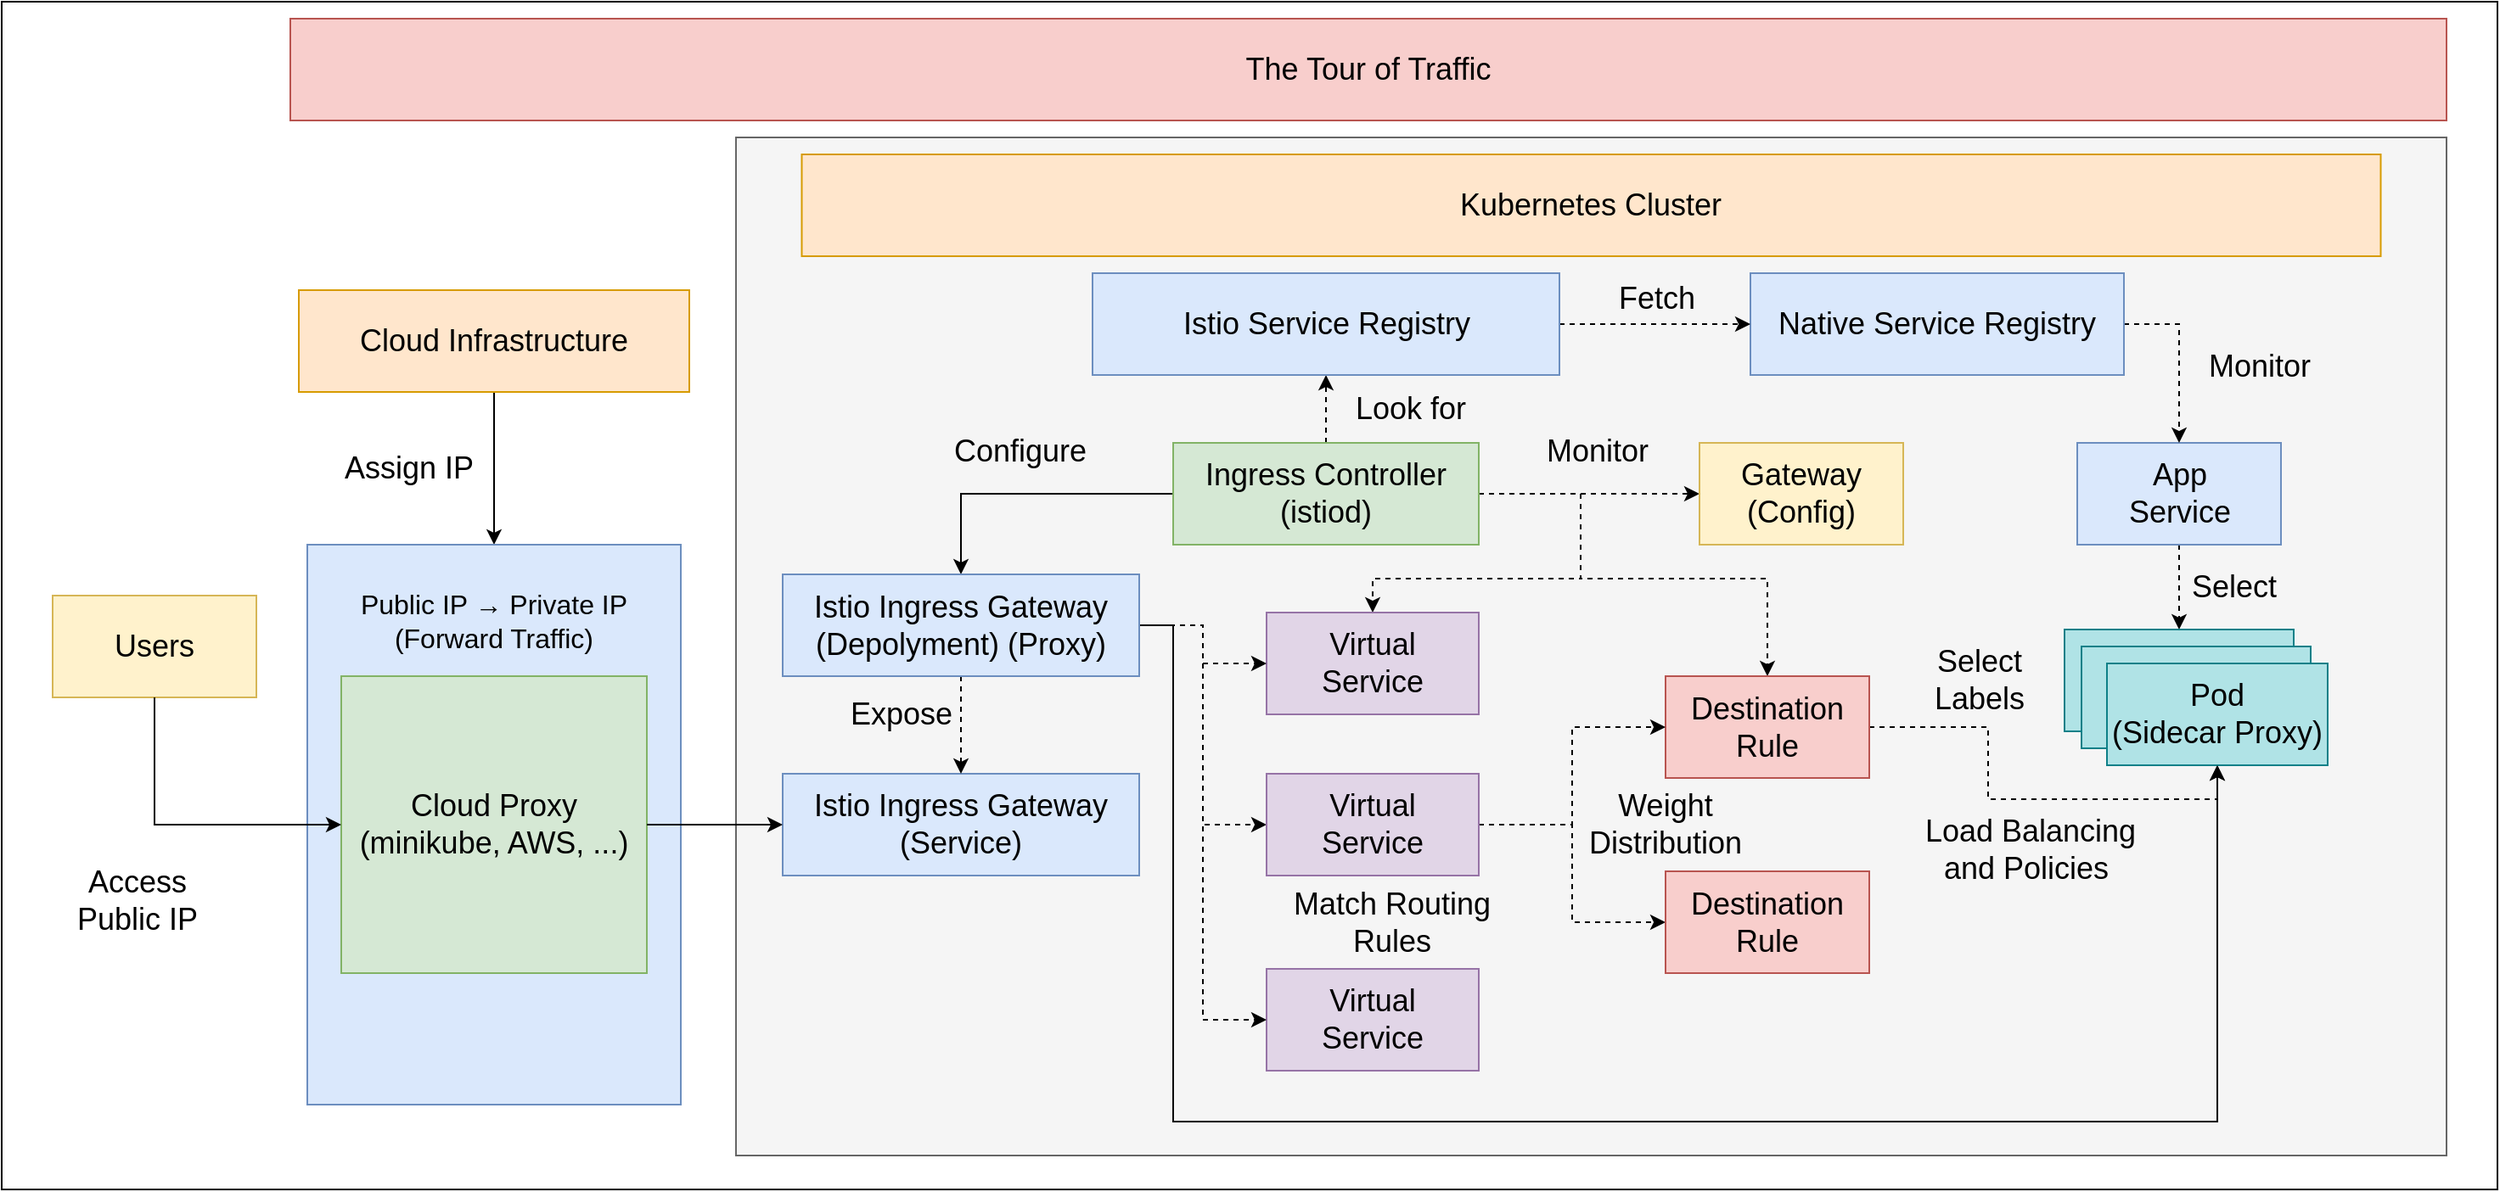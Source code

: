 <mxfile version="15.4.0" type="device"><diagram id="GAQ3sMwwVw-L6OFa7fi9" name="Page-1"><mxGraphModel dx="1956" dy="1992" grid="1" gridSize="10" guides="1" tooltips="1" connect="1" arrows="1" fold="1" page="1" pageScale="1" pageWidth="850" pageHeight="1100" math="0" shadow="0"><root><mxCell id="0"/><mxCell id="1" parent="0"/><mxCell id="Dcq8PKo01LZ6nl5lHU_4-8" value="" style="rounded=0;whiteSpace=wrap;html=1;" parent="1" vertex="1"><mxGeometry x="-60" y="-20" width="1470" height="700" as="geometry"/></mxCell><mxCell id="Dcq8PKo01LZ6nl5lHU_4-51" value="" style="rounded=0;whiteSpace=wrap;html=1;fillColor=#f5f5f5;strokeColor=#666666;fontColor=#333333;" parent="1" vertex="1"><mxGeometry x="372.5" y="60" width="1007.5" height="600" as="geometry"/></mxCell><mxCell id="Dcq8PKo01LZ6nl5lHU_4-43" style="edgeStyle=orthogonalEdgeStyle;rounded=0;orthogonalLoop=1;jettySize=auto;html=1;exitX=0.5;exitY=1;exitDx=0;exitDy=0;entryX=0.5;entryY=0;entryDx=0;entryDy=0;" parent="1" source="Dcq8PKo01LZ6nl5lHU_4-2" target="Dcq8PKo01LZ6nl5lHU_4-7" edge="1"><mxGeometry relative="1" as="geometry"/></mxCell><mxCell id="Dcq8PKo01LZ6nl5lHU_4-2" value="&lt;font style=&quot;font-size: 18px&quot;&gt;Cloud Infrastructure&lt;/font&gt;" style="rounded=0;whiteSpace=wrap;html=1;fillColor=#ffe6cc;strokeColor=#d79b00;" parent="1" vertex="1"><mxGeometry x="115" y="150" width="230" height="60" as="geometry"/></mxCell><mxCell id="Dcq8PKo01LZ6nl5lHU_4-5" value="&lt;font style=&quot;font-size: 18px&quot;&gt;Users&lt;/font&gt;" style="rounded=0;whiteSpace=wrap;html=1;fillColor=#fff2cc;strokeColor=#d6b656;" parent="1" vertex="1"><mxGeometry x="-30" y="330" width="120" height="60" as="geometry"/></mxCell><mxCell id="Dcq8PKo01LZ6nl5lHU_4-7" value="&lt;font style=&quot;font-size: 16px&quot;&gt;&lt;br&gt;&lt;/font&gt;" style="rounded=0;whiteSpace=wrap;html=1;fillColor=#dae8fc;strokeColor=#6c8ebf;" parent="1" vertex="1"><mxGeometry x="120" y="300" width="220" height="330" as="geometry"/></mxCell><mxCell id="Dcq8PKo01LZ6nl5lHU_4-9" value="&lt;font style=&quot;font-size: 18px&quot;&gt;The Tour of Traffic&lt;/font&gt;" style="rounded=0;whiteSpace=wrap;html=1;fillColor=#f8cecc;strokeColor=#b85450;" parent="1" vertex="1"><mxGeometry x="110" y="-10" width="1270" height="60" as="geometry"/></mxCell><mxCell id="Dcq8PKo01LZ6nl5lHU_4-11" value="&lt;font style=&quot;font-size: 18px&quot;&gt;Cloud Proxy&lt;br&gt;(minikube, AWS, ...)&lt;br&gt;&lt;/font&gt;" style="rounded=0;whiteSpace=wrap;html=1;fillColor=#d5e8d4;strokeColor=#82b366;" parent="1" vertex="1"><mxGeometry x="140" y="377.5" width="180" height="175" as="geometry"/></mxCell><mxCell id="Dcq8PKo01LZ6nl5lHU_4-12" value="&lt;font style=&quot;font-size: 18px&quot;&gt;Kubernetes Cluster&lt;/font&gt;" style="rounded=0;whiteSpace=wrap;html=1;fillColor=#ffe6cc;strokeColor=#d79b00;" parent="1" vertex="1"><mxGeometry x="411.25" y="70" width="930" height="60" as="geometry"/></mxCell><mxCell id="Dcq8PKo01LZ6nl5lHU_4-35" style="edgeStyle=orthogonalEdgeStyle;rounded=0;orthogonalLoop=1;jettySize=auto;html=1;exitX=1;exitY=0.5;exitDx=0;exitDy=0;entryX=0;entryY=0.5;entryDx=0;entryDy=0;dashed=1;" parent="1" source="Dcq8PKo01LZ6nl5lHU_4-78" target="Dcq8PKo01LZ6nl5lHU_4-32" edge="1"><mxGeometry relative="1" as="geometry"/></mxCell><mxCell id="Dcq8PKo01LZ6nl5lHU_4-14" value="&lt;span style=&quot;font-size: 18px&quot;&gt;Istio Ingress Gateway&lt;br&gt;(Service)&lt;/span&gt;" style="rounded=0;whiteSpace=wrap;html=1;fillColor=#dae8fc;strokeColor=#6c8ebf;" parent="1" vertex="1"><mxGeometry x="400" y="435" width="210" height="60" as="geometry"/></mxCell><mxCell id="Dcq8PKo01LZ6nl5lHU_4-28" style="edgeStyle=orthogonalEdgeStyle;rounded=0;orthogonalLoop=1;jettySize=auto;html=1;exitX=1;exitY=0.5;exitDx=0;exitDy=0;entryX=0;entryY=0.5;entryDx=0;entryDy=0;dashed=1;" parent="1" source="Dcq8PKo01LZ6nl5lHU_4-19" target="Dcq8PKo01LZ6nl5lHU_4-25" edge="1"><mxGeometry relative="1" as="geometry"/></mxCell><mxCell id="Dcq8PKo01LZ6nl5lHU_4-79" style="edgeStyle=orthogonalEdgeStyle;rounded=0;orthogonalLoop=1;jettySize=auto;html=1;exitX=0;exitY=0.5;exitDx=0;exitDy=0;entryX=0.5;entryY=0;entryDx=0;entryDy=0;" parent="1" source="Dcq8PKo01LZ6nl5lHU_4-19" target="Dcq8PKo01LZ6nl5lHU_4-78" edge="1"><mxGeometry relative="1" as="geometry"/></mxCell><mxCell id="Z2c68XWiAFywD07KBHJ8-1" style="edgeStyle=orthogonalEdgeStyle;rounded=0;orthogonalLoop=1;jettySize=auto;html=1;exitX=1;exitY=0.5;exitDx=0;exitDy=0;entryX=0.5;entryY=0;entryDx=0;entryDy=0;dashed=1;" edge="1" parent="1" source="Dcq8PKo01LZ6nl5lHU_4-19" target="Dcq8PKo01LZ6nl5lHU_4-27"><mxGeometry relative="1" as="geometry"><Array as="points"><mxPoint x="870" y="270"/><mxPoint x="870" y="320"/><mxPoint x="748" y="320"/></Array></mxGeometry></mxCell><mxCell id="Z2c68XWiAFywD07KBHJ8-2" style="edgeStyle=orthogonalEdgeStyle;rounded=0;orthogonalLoop=1;jettySize=auto;html=1;exitX=1;exitY=0.5;exitDx=0;exitDy=0;entryX=0.5;entryY=0;entryDx=0;entryDy=0;dashed=1;" edge="1" parent="1" source="Dcq8PKo01LZ6nl5lHU_4-19" target="Dcq8PKo01LZ6nl5lHU_4-31"><mxGeometry relative="1" as="geometry"><Array as="points"><mxPoint x="870" y="270"/><mxPoint x="870" y="320"/><mxPoint x="980" y="320"/></Array></mxGeometry></mxCell><mxCell id="Z2c68XWiAFywD07KBHJ8-8" style="edgeStyle=orthogonalEdgeStyle;rounded=0;orthogonalLoop=1;jettySize=auto;html=1;exitX=0.5;exitY=0;exitDx=0;exitDy=0;entryX=0.5;entryY=1;entryDx=0;entryDy=0;dashed=1;" edge="1" parent="1" source="Dcq8PKo01LZ6nl5lHU_4-19" target="Z2c68XWiAFywD07KBHJ8-5"><mxGeometry relative="1" as="geometry"/></mxCell><mxCell id="Dcq8PKo01LZ6nl5lHU_4-19" value="&lt;span style=&quot;font-size: 18px&quot;&gt;Ingress Controller&lt;br&gt;(istiod)&lt;br&gt;&lt;/span&gt;" style="rounded=0;whiteSpace=wrap;html=1;fillColor=#d5e8d4;strokeColor=#82b366;" parent="1" vertex="1"><mxGeometry x="630" y="240" width="180" height="60" as="geometry"/></mxCell><mxCell id="Dcq8PKo01LZ6nl5lHU_4-24" value="&lt;font style=&quot;font-size: 18px&quot;&gt;Configure&lt;/font&gt;" style="text;html=1;strokeColor=none;fillColor=none;align=center;verticalAlign=middle;whiteSpace=wrap;rounded=0;" parent="1" vertex="1"><mxGeometry x="490" y="230" width="100" height="30" as="geometry"/></mxCell><mxCell id="Dcq8PKo01LZ6nl5lHU_4-25" value="&lt;font style=&quot;font-size: 18px&quot;&gt;Gateway&lt;br&gt;(Config)&lt;br&gt;&lt;/font&gt;" style="rounded=0;whiteSpace=wrap;html=1;fillColor=#fff2cc;strokeColor=#d6b656;" parent="1" vertex="1"><mxGeometry x="940" y="240" width="120" height="60" as="geometry"/></mxCell><mxCell id="Dcq8PKo01LZ6nl5lHU_4-27" value="&lt;font style=&quot;font-size: 18px&quot;&gt;Virtual&lt;br&gt;Service&lt;/font&gt;" style="rounded=0;whiteSpace=wrap;html=1;fillColor=#e1d5e7;strokeColor=#9673a6;" parent="1" vertex="1"><mxGeometry x="685" y="340" width="125" height="60" as="geometry"/></mxCell><mxCell id="Dcq8PKo01LZ6nl5lHU_4-29" value="&lt;font style=&quot;font-size: 18px&quot;&gt;Monitor&lt;/font&gt;" style="text;html=1;strokeColor=none;fillColor=none;align=center;verticalAlign=middle;whiteSpace=wrap;rounded=0;" parent="1" vertex="1"><mxGeometry x="850" y="230" width="60" height="30" as="geometry"/></mxCell><mxCell id="Dcq8PKo01LZ6nl5lHU_4-68" style="edgeStyle=orthogonalEdgeStyle;rounded=0;orthogonalLoop=1;jettySize=auto;html=1;exitX=1;exitY=0.5;exitDx=0;exitDy=0;entryX=0.5;entryY=1;entryDx=0;entryDy=0;dashed=1;" parent="1" source="Dcq8PKo01LZ6nl5lHU_4-31" target="Dcq8PKo01LZ6nl5lHU_4-61" edge="1"><mxGeometry relative="1" as="geometry"/></mxCell><mxCell id="Dcq8PKo01LZ6nl5lHU_4-31" value="&lt;font style=&quot;font-size: 18px&quot;&gt;Destination Rule&lt;/font&gt;" style="rounded=0;whiteSpace=wrap;html=1;fillColor=#f8cecc;strokeColor=#b85450;" parent="1" vertex="1"><mxGeometry x="920" y="377.5" width="120" height="60" as="geometry"/></mxCell><mxCell id="Dcq8PKo01LZ6nl5lHU_4-54" style="edgeStyle=orthogonalEdgeStyle;rounded=0;orthogonalLoop=1;jettySize=auto;html=1;exitX=1;exitY=0.5;exitDx=0;exitDy=0;entryX=0;entryY=0.5;entryDx=0;entryDy=0;dashed=1;" parent="1" source="Dcq8PKo01LZ6nl5lHU_4-32" target="Dcq8PKo01LZ6nl5lHU_4-31" edge="1"><mxGeometry relative="1" as="geometry"/></mxCell><mxCell id="Dcq8PKo01LZ6nl5lHU_4-55" style="edgeStyle=orthogonalEdgeStyle;rounded=0;orthogonalLoop=1;jettySize=auto;html=1;exitX=1;exitY=0.5;exitDx=0;exitDy=0;entryX=0;entryY=0.5;entryDx=0;entryDy=0;dashed=1;" parent="1" source="Dcq8PKo01LZ6nl5lHU_4-32" target="Dcq8PKo01LZ6nl5lHU_4-52" edge="1"><mxGeometry relative="1" as="geometry"/></mxCell><mxCell id="Dcq8PKo01LZ6nl5lHU_4-32" value="&lt;font style=&quot;font-size: 18px&quot;&gt;Virtual&lt;br&gt;Service&lt;/font&gt;" style="rounded=0;whiteSpace=wrap;html=1;fillColor=#e1d5e7;strokeColor=#9673a6;" parent="1" vertex="1"><mxGeometry x="685" y="435" width="125" height="60" as="geometry"/></mxCell><mxCell id="Dcq8PKo01LZ6nl5lHU_4-33" value="&lt;font style=&quot;font-size: 18px&quot;&gt;Virtual&lt;br&gt;Service&lt;/font&gt;" style="rounded=0;whiteSpace=wrap;html=1;fillColor=#e1d5e7;strokeColor=#9673a6;" parent="1" vertex="1"><mxGeometry x="685" y="550" width="125" height="60" as="geometry"/></mxCell><mxCell id="Dcq8PKo01LZ6nl5lHU_4-39" value="&lt;font style=&quot;font-size: 18px&quot;&gt;Assign IP&lt;/font&gt;" style="text;html=1;strokeColor=none;fillColor=none;align=center;verticalAlign=middle;whiteSpace=wrap;rounded=0;" parent="1" vertex="1"><mxGeometry x="110" y="240" width="140" height="30" as="geometry"/></mxCell><mxCell id="Dcq8PKo01LZ6nl5lHU_4-49" value="&lt;span style=&quot;font-size: 16px&quot;&gt;Public IP → Private IP&lt;/span&gt;&lt;br style=&quot;font-size: 16px&quot;&gt;&lt;span style=&quot;font-size: 16px&quot;&gt;(Forward Traffic)&lt;/span&gt;" style="text;html=1;strokeColor=none;fillColor=none;align=center;verticalAlign=middle;whiteSpace=wrap;rounded=0;" parent="1" vertex="1"><mxGeometry x="140" y="330" width="180" height="30" as="geometry"/></mxCell><mxCell id="Dcq8PKo01LZ6nl5lHU_4-50" style="edgeStyle=orthogonalEdgeStyle;rounded=0;orthogonalLoop=1;jettySize=auto;html=1;exitX=0.5;exitY=1;exitDx=0;exitDy=0;entryX=0;entryY=0.5;entryDx=0;entryDy=0;" parent="1" source="Dcq8PKo01LZ6nl5lHU_4-5" target="Dcq8PKo01LZ6nl5lHU_4-11" edge="1"><mxGeometry relative="1" as="geometry"/></mxCell><mxCell id="Dcq8PKo01LZ6nl5lHU_4-20" style="edgeStyle=orthogonalEdgeStyle;rounded=0;orthogonalLoop=1;jettySize=auto;html=1;exitX=1;exitY=0.5;exitDx=0;exitDy=0;entryX=0;entryY=0.5;entryDx=0;entryDy=0;" parent="1" source="Dcq8PKo01LZ6nl5lHU_4-11" target="Dcq8PKo01LZ6nl5lHU_4-14" edge="1"><mxGeometry relative="1" as="geometry"/></mxCell><mxCell id="Dcq8PKo01LZ6nl5lHU_4-52" value="&lt;font style=&quot;font-size: 18px&quot;&gt;Destination Rule&lt;/font&gt;" style="rounded=0;whiteSpace=wrap;html=1;fillColor=#f8cecc;strokeColor=#b85450;" parent="1" vertex="1"><mxGeometry x="920" y="492.5" width="120" height="60" as="geometry"/></mxCell><mxCell id="Dcq8PKo01LZ6nl5lHU_4-62" style="edgeStyle=orthogonalEdgeStyle;rounded=0;orthogonalLoop=1;jettySize=auto;html=1;exitX=0.5;exitY=1;exitDx=0;exitDy=0;entryX=0.5;entryY=0;entryDx=0;entryDy=0;dashed=1;" parent="1" source="Dcq8PKo01LZ6nl5lHU_4-56" target="Dcq8PKo01LZ6nl5lHU_4-57" edge="1"><mxGeometry relative="1" as="geometry"/></mxCell><mxCell id="Dcq8PKo01LZ6nl5lHU_4-56" value="&lt;font style=&quot;font-size: 18px&quot;&gt;App&lt;br&gt;Service&lt;/font&gt;" style="rounded=0;whiteSpace=wrap;html=1;fillColor=#dae8fc;strokeColor=#6c8ebf;" parent="1" vertex="1"><mxGeometry x="1162.5" y="240" width="120" height="60" as="geometry"/></mxCell><mxCell id="Dcq8PKo01LZ6nl5lHU_4-57" value="&lt;font style=&quot;font-size: 18px&quot;&gt;Pod&lt;/font&gt;" style="rounded=0;whiteSpace=wrap;html=1;fillColor=#b0e3e6;strokeColor=#0e8088;" parent="1" vertex="1"><mxGeometry x="1155" y="350" width="135" height="60" as="geometry"/></mxCell><mxCell id="Dcq8PKo01LZ6nl5lHU_4-60" value="&lt;font style=&quot;font-size: 18px&quot;&gt;Pod&lt;/font&gt;" style="rounded=0;whiteSpace=wrap;html=1;fillColor=#b0e3e6;strokeColor=#0e8088;" parent="1" vertex="1"><mxGeometry x="1165" y="360" width="135" height="60" as="geometry"/></mxCell><mxCell id="Dcq8PKo01LZ6nl5lHU_4-61" value="&lt;font style=&quot;font-size: 18px&quot;&gt;Pod&lt;br&gt;(Sidecar Proxy)&lt;/font&gt;" style="rounded=0;whiteSpace=wrap;html=1;fillColor=#b0e3e6;strokeColor=#0e8088;" parent="1" vertex="1"><mxGeometry x="1180" y="370" width="130" height="60" as="geometry"/></mxCell><mxCell id="Dcq8PKo01LZ6nl5lHU_4-63" value="&lt;font style=&quot;font-size: 18px&quot;&gt;Select&lt;/font&gt;" style="text;html=1;strokeColor=none;fillColor=none;align=center;verticalAlign=middle;whiteSpace=wrap;rounded=0;" parent="1" vertex="1"><mxGeometry x="1225" y="310" width="60" height="30" as="geometry"/></mxCell><mxCell id="Dcq8PKo01LZ6nl5lHU_4-69" value="&lt;span style=&quot;font-size: 18px&quot;&gt;Load Balancing and Policies&amp;nbsp;&lt;/span&gt;" style="text;html=1;strokeColor=none;fillColor=none;align=center;verticalAlign=middle;whiteSpace=wrap;rounded=0;" parent="1" vertex="1"><mxGeometry x="1060" y="465" width="150" height="30" as="geometry"/></mxCell><mxCell id="Dcq8PKo01LZ6nl5lHU_4-71" value="&lt;font style=&quot;font-size: 18px&quot;&gt;Access Public IP&lt;/font&gt;" style="text;html=1;strokeColor=none;fillColor=none;align=center;verticalAlign=middle;whiteSpace=wrap;rounded=0;" parent="1" vertex="1"><mxGeometry x="-20" y="495" width="80" height="30" as="geometry"/></mxCell><mxCell id="Dcq8PKo01LZ6nl5lHU_4-73" value="&lt;font style=&quot;font-size: 18px&quot;&gt;Match Routing Rules&lt;/font&gt;" style="text;html=1;strokeColor=none;fillColor=none;align=center;verticalAlign=middle;whiteSpace=wrap;rounded=0;" parent="1" vertex="1"><mxGeometry x="680" y="507.5" width="157.5" height="30" as="geometry"/></mxCell><mxCell id="Dcq8PKo01LZ6nl5lHU_4-75" value="&lt;font style=&quot;font-size: 18px&quot;&gt;Weight Distribution&lt;/font&gt;" style="text;html=1;strokeColor=none;fillColor=none;align=center;verticalAlign=middle;whiteSpace=wrap;rounded=0;" parent="1" vertex="1"><mxGeometry x="870" y="450" width="100" height="30" as="geometry"/></mxCell><mxCell id="Dcq8PKo01LZ6nl5lHU_4-80" style="edgeStyle=orthogonalEdgeStyle;rounded=0;orthogonalLoop=1;jettySize=auto;html=1;exitX=0.5;exitY=1;exitDx=0;exitDy=0;entryX=0.5;entryY=0;entryDx=0;entryDy=0;dashed=1;" parent="1" source="Dcq8PKo01LZ6nl5lHU_4-78" target="Dcq8PKo01LZ6nl5lHU_4-14" edge="1"><mxGeometry relative="1" as="geometry"/></mxCell><mxCell id="Dcq8PKo01LZ6nl5lHU_4-83" style="edgeStyle=orthogonalEdgeStyle;rounded=0;orthogonalLoop=1;jettySize=auto;html=1;exitX=1;exitY=0.5;exitDx=0;exitDy=0;entryX=0;entryY=0.5;entryDx=0;entryDy=0;dashed=1;" parent="1" source="Dcq8PKo01LZ6nl5lHU_4-78" target="Dcq8PKo01LZ6nl5lHU_4-33" edge="1"><mxGeometry relative="1" as="geometry"/></mxCell><mxCell id="Dcq8PKo01LZ6nl5lHU_4-84" style="edgeStyle=orthogonalEdgeStyle;rounded=0;orthogonalLoop=1;jettySize=auto;html=1;exitX=1;exitY=0.5;exitDx=0;exitDy=0;entryX=0;entryY=0.5;entryDx=0;entryDy=0;dashed=1;" parent="1" source="Dcq8PKo01LZ6nl5lHU_4-78" target="Dcq8PKo01LZ6nl5lHU_4-27" edge="1"><mxGeometry relative="1" as="geometry"/></mxCell><mxCell id="Z2c68XWiAFywD07KBHJ8-11" style="edgeStyle=orthogonalEdgeStyle;rounded=0;orthogonalLoop=1;jettySize=auto;html=1;exitX=1;exitY=0.5;exitDx=0;exitDy=0;entryX=0.5;entryY=1;entryDx=0;entryDy=0;" edge="1" parent="1" source="Dcq8PKo01LZ6nl5lHU_4-78" target="Dcq8PKo01LZ6nl5lHU_4-61"><mxGeometry relative="1" as="geometry"><Array as="points"><mxPoint x="630" y="348"/><mxPoint x="630" y="640"/><mxPoint x="1245" y="640"/></Array></mxGeometry></mxCell><mxCell id="Dcq8PKo01LZ6nl5lHU_4-78" value="&lt;span style=&quot;font-size: 18px&quot;&gt;Istio Ingress Gateway&lt;br&gt;(Depolyment) (Proxy)&lt;/span&gt;" style="rounded=0;whiteSpace=wrap;html=1;fillColor=#dae8fc;strokeColor=#6c8ebf;" parent="1" vertex="1"><mxGeometry x="400" y="317.5" width="210" height="60" as="geometry"/></mxCell><mxCell id="Dcq8PKo01LZ6nl5lHU_4-81" value="&lt;font style=&quot;font-size: 18px&quot;&gt;Expose&lt;/font&gt;" style="text;html=1;strokeColor=none;fillColor=none;align=center;verticalAlign=middle;whiteSpace=wrap;rounded=0;" parent="1" vertex="1"><mxGeometry x="420" y="385" width="100" height="30" as="geometry"/></mxCell><mxCell id="Dcq8PKo01LZ6nl5lHU_4-82" style="edgeStyle=orthogonalEdgeStyle;rounded=0;orthogonalLoop=1;jettySize=auto;html=1;exitX=0.5;exitY=1;exitDx=0;exitDy=0;" parent="1" source="Dcq8PKo01LZ6nl5lHU_4-81" target="Dcq8PKo01LZ6nl5lHU_4-81" edge="1"><mxGeometry relative="1" as="geometry"/></mxCell><mxCell id="Dcq8PKo01LZ6nl5lHU_4-85" value="&lt;span style=&quot;font-size: 18px&quot;&gt;Select &lt;br&gt;Labels&lt;/span&gt;" style="text;html=1;strokeColor=none;fillColor=none;align=center;verticalAlign=middle;whiteSpace=wrap;rounded=0;" parent="1" vertex="1"><mxGeometry x="1030" y="365" width="150" height="30" as="geometry"/></mxCell><mxCell id="Z2c68XWiAFywD07KBHJ8-4" style="edgeStyle=orthogonalEdgeStyle;rounded=0;orthogonalLoop=1;jettySize=auto;html=1;exitX=1;exitY=0.5;exitDx=0;exitDy=0;entryX=0.5;entryY=0;entryDx=0;entryDy=0;dashed=1;" edge="1" parent="1" source="Z2c68XWiAFywD07KBHJ8-3" target="Dcq8PKo01LZ6nl5lHU_4-56"><mxGeometry relative="1" as="geometry"/></mxCell><mxCell id="Z2c68XWiAFywD07KBHJ8-3" value="&lt;font style=&quot;font-size: 18px&quot;&gt;Native Service Registry&lt;/font&gt;" style="rounded=0;whiteSpace=wrap;html=1;fillColor=#dae8fc;strokeColor=#6c8ebf;" vertex="1" parent="1"><mxGeometry x="970" y="140" width="220" height="60" as="geometry"/></mxCell><mxCell id="Z2c68XWiAFywD07KBHJ8-6" style="edgeStyle=orthogonalEdgeStyle;rounded=0;orthogonalLoop=1;jettySize=auto;html=1;exitX=1;exitY=0.5;exitDx=0;exitDy=0;entryX=0;entryY=0.5;entryDx=0;entryDy=0;dashed=1;" edge="1" parent="1" source="Z2c68XWiAFywD07KBHJ8-5" target="Z2c68XWiAFywD07KBHJ8-3"><mxGeometry relative="1" as="geometry"/></mxCell><mxCell id="Z2c68XWiAFywD07KBHJ8-5" value="&lt;font style=&quot;font-size: 18px&quot;&gt;Istio Service Registry&lt;/font&gt;" style="rounded=0;whiteSpace=wrap;html=1;fillColor=#dae8fc;strokeColor=#6c8ebf;" vertex="1" parent="1"><mxGeometry x="582.5" y="140" width="275" height="60" as="geometry"/></mxCell><mxCell id="Z2c68XWiAFywD07KBHJ8-7" value="&lt;span style=&quot;font-size: 18px&quot;&gt;Monitor&lt;/span&gt;" style="text;html=1;strokeColor=none;fillColor=none;align=center;verticalAlign=middle;whiteSpace=wrap;rounded=0;" vertex="1" parent="1"><mxGeometry x="1240" y="180" width="60" height="30" as="geometry"/></mxCell><mxCell id="Z2c68XWiAFywD07KBHJ8-9" value="&lt;span style=&quot;font-size: 18px&quot;&gt;Look for&lt;/span&gt;" style="text;html=1;strokeColor=none;fillColor=none;align=center;verticalAlign=middle;whiteSpace=wrap;rounded=0;" vertex="1" parent="1"><mxGeometry x="730" y="200" width="80" height="40" as="geometry"/></mxCell><mxCell id="Z2c68XWiAFywD07KBHJ8-10" value="&lt;span style=&quot;font-size: 18px&quot;&gt;Fetch&lt;/span&gt;" style="text;html=1;strokeColor=none;fillColor=none;align=center;verticalAlign=middle;whiteSpace=wrap;rounded=0;" vertex="1" parent="1"><mxGeometry x="870" y="140" width="90" height="30" as="geometry"/></mxCell></root></mxGraphModel></diagram></mxfile>